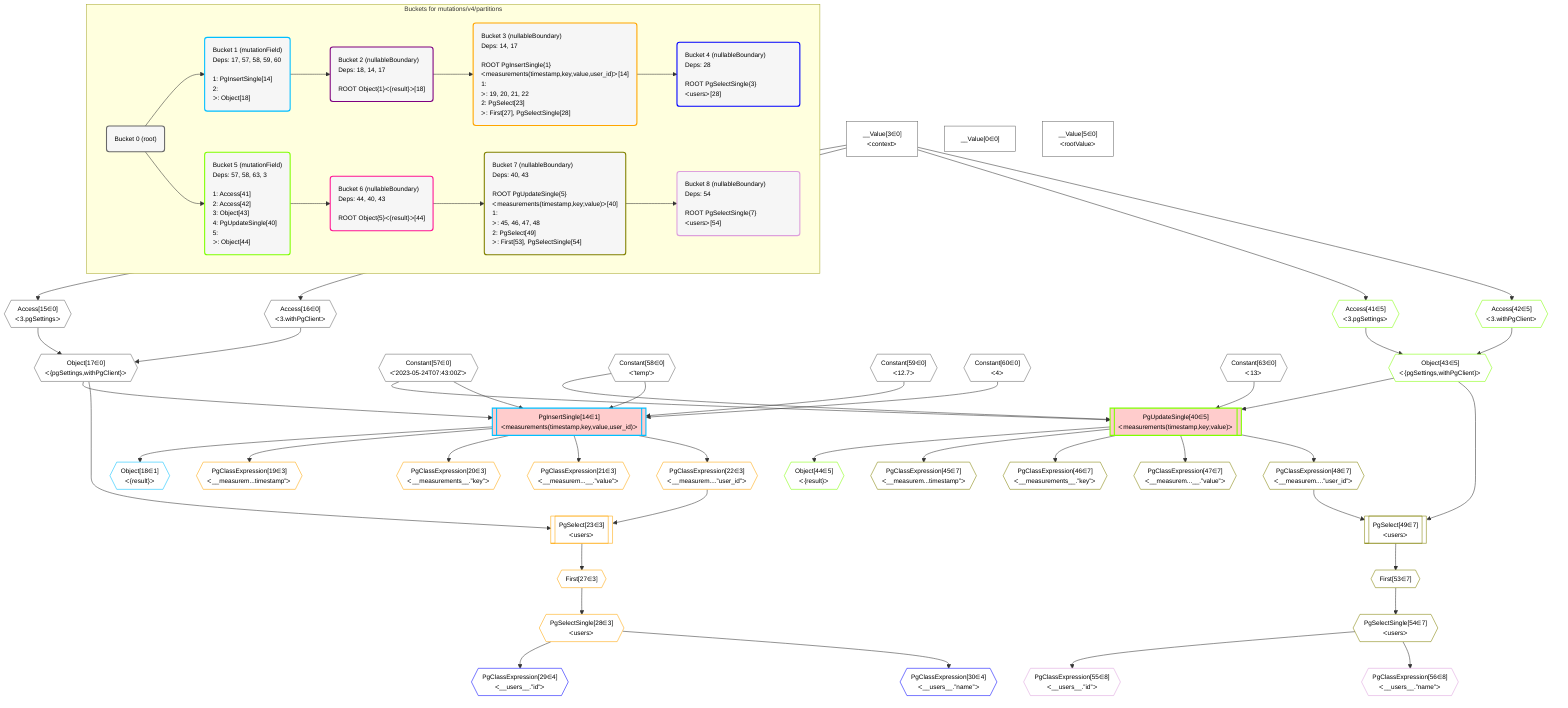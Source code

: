 %%{init: {'themeVariables': { 'fontSize': '12px'}}}%%
graph TD
    classDef path fill:#eee,stroke:#000,color:#000
    classDef plan fill:#fff,stroke-width:1px,color:#000
    classDef itemplan fill:#fff,stroke-width:2px,color:#000
    classDef unbatchedplan fill:#dff,stroke-width:1px,color:#000
    classDef sideeffectplan fill:#fcc,stroke-width:2px,color:#000
    classDef bucket fill:#f6f6f6,color:#000,stroke-width:2px,text-align:left


    %% plan dependencies
    Object17{{"Object[17∈0]<br />ᐸ{pgSettings,withPgClient}ᐳ"}}:::plan
    Access15{{"Access[15∈0]<br />ᐸ3.pgSettingsᐳ"}}:::plan
    Access16{{"Access[16∈0]<br />ᐸ3.withPgClientᐳ"}}:::plan
    Access15 & Access16 --> Object17
    __Value3["__Value[3∈0]<br />ᐸcontextᐳ"]:::plan
    __Value3 --> Access15
    __Value3 --> Access16
    __Value0["__Value[0∈0]"]:::plan
    __Value5["__Value[5∈0]<br />ᐸrootValueᐳ"]:::plan
    Constant57{{"Constant[57∈0]<br />ᐸ'2023-05-24T07:43:00Z'ᐳ"}}:::plan
    Constant58{{"Constant[58∈0]<br />ᐸ'temp'ᐳ"}}:::plan
    Constant59{{"Constant[59∈0]<br />ᐸ12.7ᐳ"}}:::plan
    Constant60{{"Constant[60∈0]<br />ᐸ4ᐳ"}}:::plan
    Constant63{{"Constant[63∈0]<br />ᐸ13ᐳ"}}:::plan
    PgUpdateSingle40[["PgUpdateSingle[40∈5]<br />ᐸmeasurements(timestamp,key;value)ᐳ"]]:::sideeffectplan
    Object43{{"Object[43∈5]<br />ᐸ{pgSettings,withPgClient}ᐳ"}}:::plan
    Object43 & Constant57 & Constant58 & Constant63 --> PgUpdateSingle40
    Access41{{"Access[41∈5]<br />ᐸ3.pgSettingsᐳ"}}:::plan
    Access42{{"Access[42∈5]<br />ᐸ3.withPgClientᐳ"}}:::plan
    Access41 & Access42 --> Object43
    __Value3 --> Access41
    __Value3 --> Access42
    Object44{{"Object[44∈5]<br />ᐸ{result}ᐳ"}}:::plan
    PgUpdateSingle40 --> Object44
    PgInsertSingle14[["PgInsertSingle[14∈1]<br />ᐸmeasurements(timestamp,key,value,user_id)ᐳ"]]:::sideeffectplan
    Object17 & Constant57 & Constant58 & Constant59 & Constant60 --> PgInsertSingle14
    Object18{{"Object[18∈1]<br />ᐸ{result}ᐳ"}}:::plan
    PgInsertSingle14 --> Object18
    PgSelect23[["PgSelect[23∈3]<br />ᐸusersᐳ"]]:::plan
    PgClassExpression22{{"PgClassExpression[22∈3]<br />ᐸ__measurem....”user_id”ᐳ"}}:::plan
    Object17 & PgClassExpression22 --> PgSelect23
    PgSelect49[["PgSelect[49∈7]<br />ᐸusersᐳ"]]:::plan
    PgClassExpression48{{"PgClassExpression[48∈7]<br />ᐸ__measurem....”user_id”ᐳ"}}:::plan
    Object43 & PgClassExpression48 --> PgSelect49
    PgClassExpression19{{"PgClassExpression[19∈3]<br />ᐸ__measurem...timestamp”ᐳ"}}:::plan
    PgInsertSingle14 --> PgClassExpression19
    PgClassExpression20{{"PgClassExpression[20∈3]<br />ᐸ__measurements__.”key”ᐳ"}}:::plan
    PgInsertSingle14 --> PgClassExpression20
    PgClassExpression21{{"PgClassExpression[21∈3]<br />ᐸ__measurem...__.”value”ᐳ"}}:::plan
    PgInsertSingle14 --> PgClassExpression21
    PgInsertSingle14 --> PgClassExpression22
    First27{{"First[27∈3]"}}:::plan
    PgSelect23 --> First27
    PgSelectSingle28{{"PgSelectSingle[28∈3]<br />ᐸusersᐳ"}}:::plan
    First27 --> PgSelectSingle28
    PgClassExpression45{{"PgClassExpression[45∈7]<br />ᐸ__measurem...timestamp”ᐳ"}}:::plan
    PgUpdateSingle40 --> PgClassExpression45
    PgClassExpression46{{"PgClassExpression[46∈7]<br />ᐸ__measurements__.”key”ᐳ"}}:::plan
    PgUpdateSingle40 --> PgClassExpression46
    PgClassExpression47{{"PgClassExpression[47∈7]<br />ᐸ__measurem...__.”value”ᐳ"}}:::plan
    PgUpdateSingle40 --> PgClassExpression47
    PgUpdateSingle40 --> PgClassExpression48
    First53{{"First[53∈7]"}}:::plan
    PgSelect49 --> First53
    PgSelectSingle54{{"PgSelectSingle[54∈7]<br />ᐸusersᐳ"}}:::plan
    First53 --> PgSelectSingle54
    PgClassExpression29{{"PgClassExpression[29∈4]<br />ᐸ__users__.”id”ᐳ"}}:::plan
    PgSelectSingle28 --> PgClassExpression29
    PgClassExpression30{{"PgClassExpression[30∈4]<br />ᐸ__users__.”name”ᐳ"}}:::plan
    PgSelectSingle28 --> PgClassExpression30
    PgClassExpression55{{"PgClassExpression[55∈8]<br />ᐸ__users__.”id”ᐳ"}}:::plan
    PgSelectSingle54 --> PgClassExpression55
    PgClassExpression56{{"PgClassExpression[56∈8]<br />ᐸ__users__.”name”ᐳ"}}:::plan
    PgSelectSingle54 --> PgClassExpression56

    %% define steps

    subgraph "Buckets for mutations/v4/partitions"
    Bucket0("Bucket 0 (root)"):::bucket
    classDef bucket0 stroke:#696969
    class Bucket0,__Value0,__Value3,__Value5,Access15,Access16,Object17,Constant57,Constant58,Constant59,Constant60,Constant63 bucket0
    Bucket1("Bucket 1 (mutationField)<br />Deps: 17, 57, 58, 59, 60<br /><br />1: PgInsertSingle[14]<br />2: <br />ᐳ: Object[18]"):::bucket
    classDef bucket1 stroke:#00bfff
    class Bucket1,PgInsertSingle14,Object18 bucket1
    Bucket2("Bucket 2 (nullableBoundary)<br />Deps: 18, 14, 17<br /><br />ROOT Object{1}ᐸ{result}ᐳ[18]"):::bucket
    classDef bucket2 stroke:#7f007f
    class Bucket2 bucket2
    Bucket3("Bucket 3 (nullableBoundary)<br />Deps: 14, 17<br /><br />ROOT PgInsertSingle{1}ᐸmeasurements(timestamp,key,value,user_id)ᐳ[14]<br />1: <br />ᐳ: 19, 20, 21, 22<br />2: PgSelect[23]<br />ᐳ: First[27], PgSelectSingle[28]"):::bucket
    classDef bucket3 stroke:#ffa500
    class Bucket3,PgClassExpression19,PgClassExpression20,PgClassExpression21,PgClassExpression22,PgSelect23,First27,PgSelectSingle28 bucket3
    Bucket4("Bucket 4 (nullableBoundary)<br />Deps: 28<br /><br />ROOT PgSelectSingle{3}ᐸusersᐳ[28]"):::bucket
    classDef bucket4 stroke:#0000ff
    class Bucket4,PgClassExpression29,PgClassExpression30 bucket4
    Bucket5("Bucket 5 (mutationField)<br />Deps: 57, 58, 63, 3<br /><br />1: Access[41]<br />2: Access[42]<br />3: Object[43]<br />4: PgUpdateSingle[40]<br />5: <br />ᐳ: Object[44]"):::bucket
    classDef bucket5 stroke:#7fff00
    class Bucket5,PgUpdateSingle40,Access41,Access42,Object43,Object44 bucket5
    Bucket6("Bucket 6 (nullableBoundary)<br />Deps: 44, 40, 43<br /><br />ROOT Object{5}ᐸ{result}ᐳ[44]"):::bucket
    classDef bucket6 stroke:#ff1493
    class Bucket6 bucket6
    Bucket7("Bucket 7 (nullableBoundary)<br />Deps: 40, 43<br /><br />ROOT PgUpdateSingle{5}ᐸmeasurements(timestamp,key;value)ᐳ[40]<br />1: <br />ᐳ: 45, 46, 47, 48<br />2: PgSelect[49]<br />ᐳ: First[53], PgSelectSingle[54]"):::bucket
    classDef bucket7 stroke:#808000
    class Bucket7,PgClassExpression45,PgClassExpression46,PgClassExpression47,PgClassExpression48,PgSelect49,First53,PgSelectSingle54 bucket7
    Bucket8("Bucket 8 (nullableBoundary)<br />Deps: 54<br /><br />ROOT PgSelectSingle{7}ᐸusersᐳ[54]"):::bucket
    classDef bucket8 stroke:#dda0dd
    class Bucket8,PgClassExpression55,PgClassExpression56 bucket8
    Bucket0 --> Bucket1 & Bucket5
    Bucket1 --> Bucket2
    Bucket2 --> Bucket3
    Bucket3 --> Bucket4
    Bucket5 --> Bucket6
    Bucket6 --> Bucket7
    Bucket7 --> Bucket8
    end